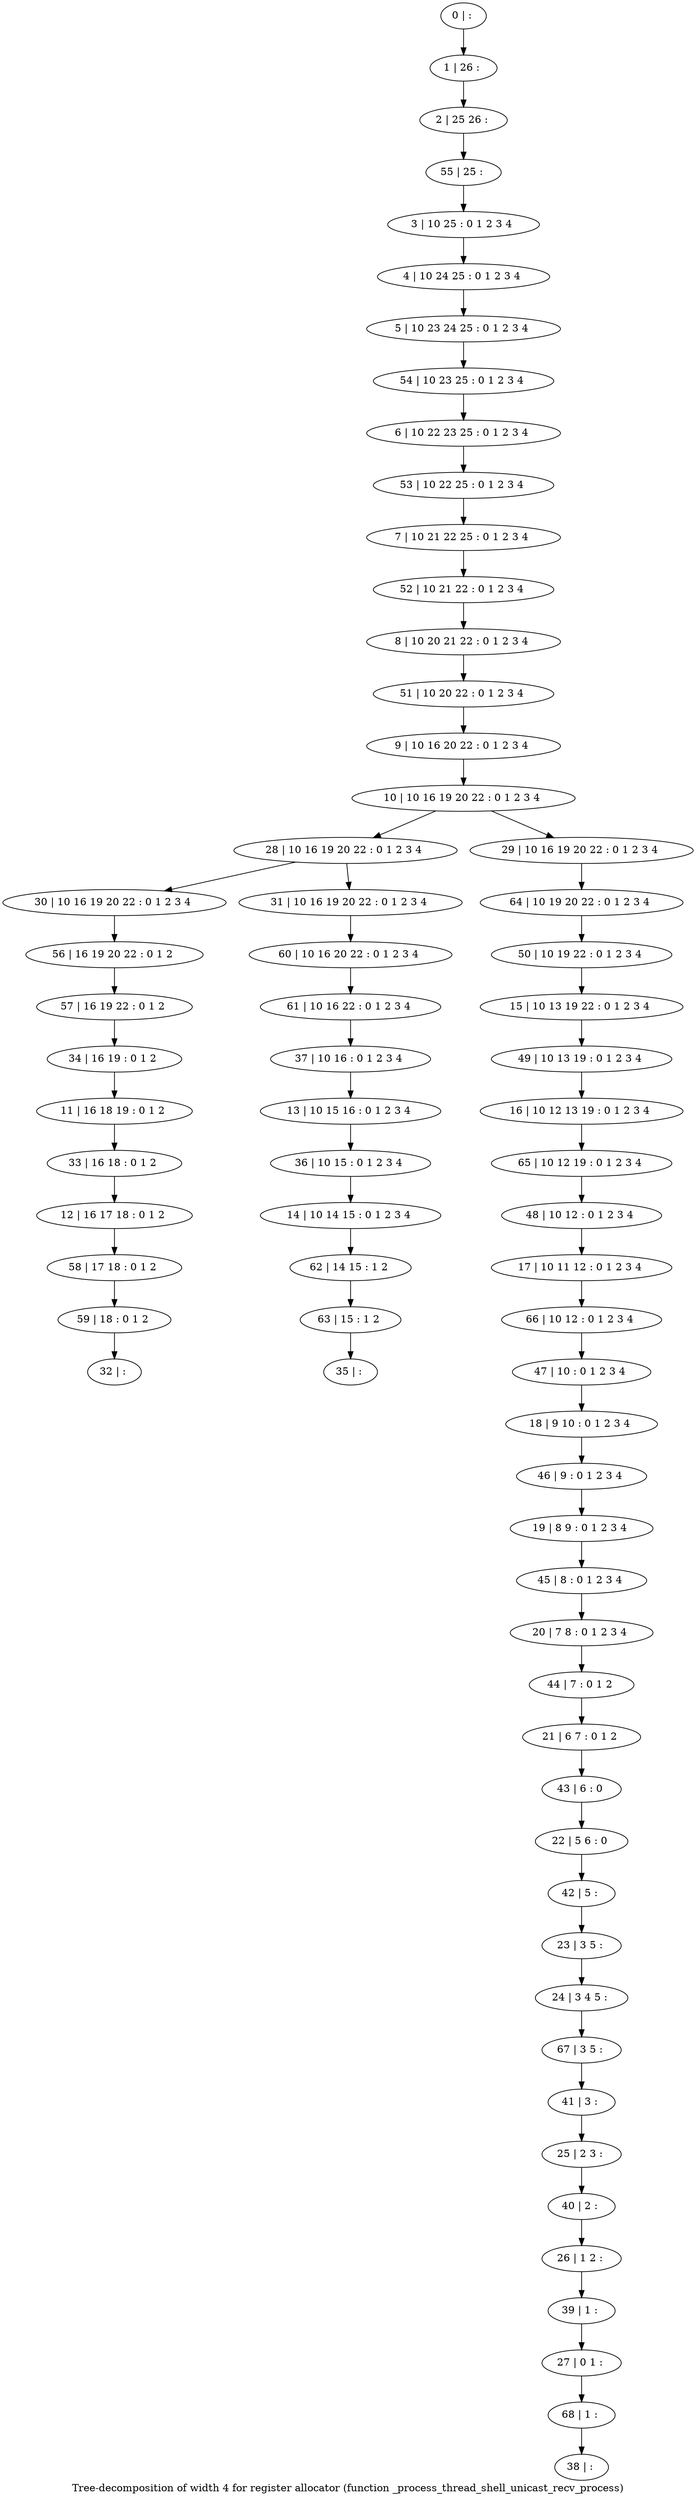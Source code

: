 digraph G {
graph [label="Tree-decomposition of width 4 for register allocator (function _process_thread_shell_unicast_recv_process)"]
0[label="0 | : "];
1[label="1 | 26 : "];
2[label="2 | 25 26 : "];
3[label="3 | 10 25 : 0 1 2 3 4 "];
4[label="4 | 10 24 25 : 0 1 2 3 4 "];
5[label="5 | 10 23 24 25 : 0 1 2 3 4 "];
6[label="6 | 10 22 23 25 : 0 1 2 3 4 "];
7[label="7 | 10 21 22 25 : 0 1 2 3 4 "];
8[label="8 | 10 20 21 22 : 0 1 2 3 4 "];
9[label="9 | 10 16 20 22 : 0 1 2 3 4 "];
10[label="10 | 10 16 19 20 22 : 0 1 2 3 4 "];
11[label="11 | 16 18 19 : 0 1 2 "];
12[label="12 | 16 17 18 : 0 1 2 "];
13[label="13 | 10 15 16 : 0 1 2 3 4 "];
14[label="14 | 10 14 15 : 0 1 2 3 4 "];
15[label="15 | 10 13 19 22 : 0 1 2 3 4 "];
16[label="16 | 10 12 13 19 : 0 1 2 3 4 "];
17[label="17 | 10 11 12 : 0 1 2 3 4 "];
18[label="18 | 9 10 : 0 1 2 3 4 "];
19[label="19 | 8 9 : 0 1 2 3 4 "];
20[label="20 | 7 8 : 0 1 2 3 4 "];
21[label="21 | 6 7 : 0 1 2 "];
22[label="22 | 5 6 : 0 "];
23[label="23 | 3 5 : "];
24[label="24 | 3 4 5 : "];
25[label="25 | 2 3 : "];
26[label="26 | 1 2 : "];
27[label="27 | 0 1 : "];
28[label="28 | 10 16 19 20 22 : 0 1 2 3 4 "];
29[label="29 | 10 16 19 20 22 : 0 1 2 3 4 "];
30[label="30 | 10 16 19 20 22 : 0 1 2 3 4 "];
31[label="31 | 10 16 19 20 22 : 0 1 2 3 4 "];
32[label="32 | : "];
33[label="33 | 16 18 : 0 1 2 "];
34[label="34 | 16 19 : 0 1 2 "];
35[label="35 | : "];
36[label="36 | 10 15 : 0 1 2 3 4 "];
37[label="37 | 10 16 : 0 1 2 3 4 "];
38[label="38 | : "];
39[label="39 | 1 : "];
40[label="40 | 2 : "];
41[label="41 | 3 : "];
42[label="42 | 5 : "];
43[label="43 | 6 : 0 "];
44[label="44 | 7 : 0 1 2 "];
45[label="45 | 8 : 0 1 2 3 4 "];
46[label="46 | 9 : 0 1 2 3 4 "];
47[label="47 | 10 : 0 1 2 3 4 "];
48[label="48 | 10 12 : 0 1 2 3 4 "];
49[label="49 | 10 13 19 : 0 1 2 3 4 "];
50[label="50 | 10 19 22 : 0 1 2 3 4 "];
51[label="51 | 10 20 22 : 0 1 2 3 4 "];
52[label="52 | 10 21 22 : 0 1 2 3 4 "];
53[label="53 | 10 22 25 : 0 1 2 3 4 "];
54[label="54 | 10 23 25 : 0 1 2 3 4 "];
55[label="55 | 25 : "];
56[label="56 | 16 19 20 22 : 0 1 2 "];
57[label="57 | 16 19 22 : 0 1 2 "];
58[label="58 | 17 18 : 0 1 2 "];
59[label="59 | 18 : 0 1 2 "];
60[label="60 | 10 16 20 22 : 0 1 2 3 4 "];
61[label="61 | 10 16 22 : 0 1 2 3 4 "];
62[label="62 | 14 15 : 1 2 "];
63[label="63 | 15 : 1 2 "];
64[label="64 | 10 19 20 22 : 0 1 2 3 4 "];
65[label="65 | 10 12 19 : 0 1 2 3 4 "];
66[label="66 | 10 12 : 0 1 2 3 4 "];
67[label="67 | 3 5 : "];
68[label="68 | 1 : "];
0->1 ;
1->2 ;
3->4 ;
4->5 ;
9->10 ;
23->24 ;
10->28 ;
10->29 ;
28->30 ;
28->31 ;
33->12 ;
11->33 ;
34->11 ;
36->14 ;
13->36 ;
37->13 ;
39->27 ;
26->39 ;
40->26 ;
25->40 ;
41->25 ;
42->23 ;
22->42 ;
43->22 ;
21->43 ;
44->21 ;
20->44 ;
45->20 ;
19->45 ;
46->19 ;
18->46 ;
47->18 ;
48->17 ;
49->16 ;
15->49 ;
50->15 ;
51->9 ;
8->51 ;
52->8 ;
7->52 ;
53->7 ;
6->53 ;
54->6 ;
5->54 ;
55->3 ;
2->55 ;
30->56 ;
57->34 ;
56->57 ;
12->58 ;
59->32 ;
58->59 ;
31->60 ;
61->37 ;
60->61 ;
14->62 ;
63->35 ;
62->63 ;
64->50 ;
29->64 ;
65->48 ;
16->65 ;
66->47 ;
17->66 ;
67->41 ;
24->67 ;
68->38 ;
27->68 ;
}
